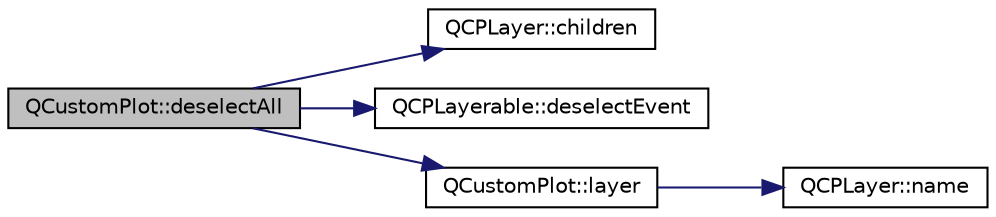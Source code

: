 digraph "QCustomPlot::deselectAll"
{
 // LATEX_PDF_SIZE
  edge [fontname="Helvetica",fontsize="10",labelfontname="Helvetica",labelfontsize="10"];
  node [fontname="Helvetica",fontsize="10",shape=record];
  rankdir="LR";
  Node1 [label="QCustomPlot::deselectAll",height=0.2,width=0.4,color="black", fillcolor="grey75", style="filled", fontcolor="black",tooltip=" "];
  Node1 -> Node2 [color="midnightblue",fontsize="10",style="solid",fontname="Helvetica"];
  Node2 [label="QCPLayer::children",height=0.2,width=0.4,color="black", fillcolor="white", style="filled",URL="$classQCPLayer.html#a183b90941fc78f0b136edd77c5fb6966",tooltip=" "];
  Node1 -> Node3 [color="midnightblue",fontsize="10",style="solid",fontname="Helvetica"];
  Node3 [label="QCPLayerable::deselectEvent",height=0.2,width=0.4,color="black", fillcolor="white", style="filled",URL="$classQCPLayerable.html#ae546370644a5551c76af739afc008bee",tooltip=" "];
  Node1 -> Node4 [color="midnightblue",fontsize="10",style="solid",fontname="Helvetica"];
  Node4 [label="QCustomPlot::layer",height=0.2,width=0.4,color="black", fillcolor="white", style="filled",URL="$classQCustomPlot.html#a0a96244e7773b242ef23c32b7bdfb159",tooltip=" "];
  Node4 -> Node5 [color="midnightblue",fontsize="10",style="solid",fontname="Helvetica"];
  Node5 [label="QCPLayer::name",height=0.2,width=0.4,color="black", fillcolor="white", style="filled",URL="$classQCPLayer.html#a37806f662b50b588fb1029a14fc5ef50",tooltip=" "];
}
